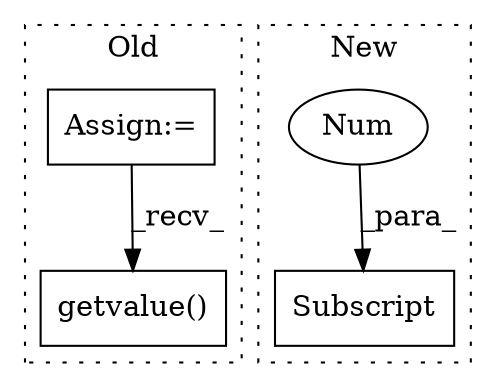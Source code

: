 digraph G {
subgraph cluster0 {
1 [label="getvalue()" a="75" s="2922" l="17" shape="box"];
3 [label="Assign:=" a="68" s="2790" l="3" shape="box"];
label = "Old";
style="dotted";
}
subgraph cluster1 {
2 [label="Subscript" a="63" s="2915,0" l="40,0" shape="box"];
4 [label="Num" a="76" s="2953" l="1" shape="ellipse"];
label = "New";
style="dotted";
}
3 -> 1 [label="_recv_"];
4 -> 2 [label="_para_"];
}
